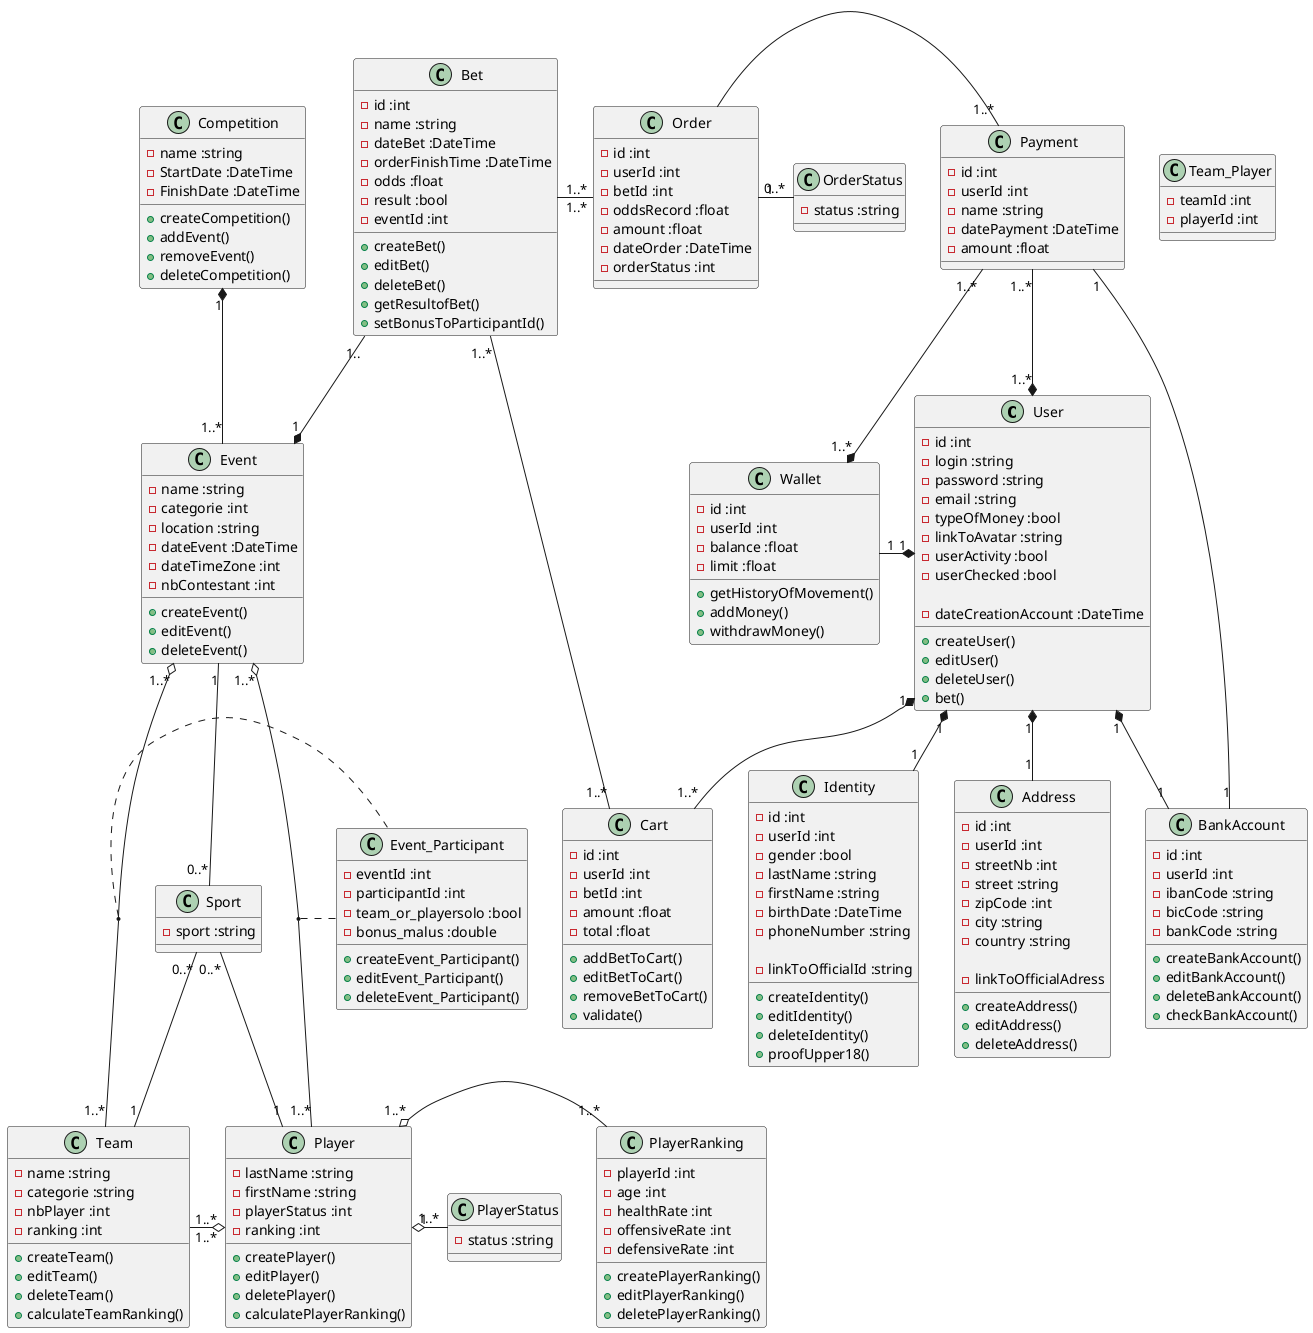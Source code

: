 @startuml parisportif

class User {
    - id :int
    - login :string
    - password :string
    - email :string
    - typeOfMoney :bool
    - linkToAvatar :string
    - userActivity :bool
    - userChecked :bool

    - dateCreationAccount :DateTime

    + createUser()
    + editUser()
    + deleteUser()
    + bet()
}

class Identity {
    - id :int
    - userId :int
    - gender :bool
    - lastName :string
    - firstName :string
    - birthDate :DateTime
    - phoneNumber :string

    - linkToOfficialId :string

    + createIdentity()
    + editIdentity()
    + deleteIdentity()
    + proofUpper18()
}

class Address {
    - id :int
    - userId :int
    - streetNb :int
    - street :string
    - zipCode :int
    - city :string
    - country :string

    - linkToOfficialAdress 

    + createAddress()
    + editAddress()
    + deleteAddress()
}

class Wallet {
    - id :int
    - userId :int
    - balance :float
    - limit :float

    + getHistoryOfMovement()
    + addMoney()
    + withdrawMoney()
}


class BankAccount {
    - id :int
    - userId :int
    - ibanCode :string
    - bicCode :string
    - bankCode :string

    + createBankAccount()
    + editBankAccount()
    + deleteBankAccount()
    + checkBankAccount()
}


class Cart {
    - id :int
    - userId :int
    - betId :int
    - amount :float
    - total :float

    + addBetToCart()
    + editBetToCart()
    + removeBetToCart()
    + validate()
}


class Order {
    - id :int
    - userId :int
    - betId :int
    - oddsRecord :float
    - amount :float
    - dateOrder :DateTime
    - orderStatus :int
}

class OrderStatus {
    - status :string
}

class Bet {
    - id :int
    - name :string
    - dateBet :DateTime
    - orderFinishTime :DateTime
    - odds :float
    - result :bool
    - eventId :int

    + createBet()
    + editBet()
    + deleteBet()
    + getResultofBet()
    + setBonusToParticipantId()
}


class Payment {
    - id :int
    - userId :int
    - name :string
    - datePayment :DateTime
    - amount :float
}
 

class Event {
    - name :string
    - categorie :int
    - location :string
    - dateEvent :DateTime
    - dateTimeZone :int
    - nbContestant :int

    + createEvent()
    + editEvent()
    + deleteEvent()
}


class Sport {
    - sport :string
}


class Event_Participant {
    - eventId :int
    - participantId :int
    - team_or_playersolo :bool
    - bonus_malus :double

    + createEvent_Participant()
    + editEvent_Participant()
    + deleteEvent_Participant()
}

class Team {
    - name :string
    - categorie :string
    - nbPlayer :int
    - ranking :int

    + createTeam()
    + editTeam()
    + deleteTeam()
    + calculateTeamRanking()
}

class Player {
    - lastName :string
    - firstName :string
    - playerStatus :int
    - ranking :int

    + createPlayer()
    + editPlayer()
    + deletePlayer()
    + calculatePlayerRanking()
}

class PlayerRanking {
    - playerId :int
    - age :int
    - healthRate :int
    - offensiveRate :int
    - defensiveRate :int

    + createPlayerRanking()
    + editPlayerRanking()
    + deletePlayerRanking()
}

class PlayerStatus {
    - status :string
}

class Team_Player {
    - teamId :int
    - playerId :int
}

class Competition {
    - name :string
    - StartDate :DateTime
    - FinishDate :DateTime

    + createCompetition()
    + addEvent()
    + removeEvent()
    + deleteCompetition()
}

User "1" *-- "1" Address
User "1" *-- "1" Identity
User "1" *-left- "1" Wallet
User "1" *-- "1..*" Cart
User "1" *-- "1" BankAccount
User "1..*" *-- "1..*" Payment

Payment "1..*" -down-* "1..*" Wallet
Payment "1..*" -left- "Order"
Payment "1" -- "1"BankAccount

Cart "1..*" -up- "1..*" Bet

Bet "1..*" -right- "1..*" Order

Order "1" -right-  "0..*" OrderStatus



Event "1" *-up- "1.." Bet
Event "1..*" -up-* "1" Competition
Event "1" -- "0..*" Sport
Team "1" -up- "0..*" Sport
Player "1" -up- "0..*" Sport

Event "1..*" o-- "1..*" Team
(Event, Team) .. Event_Participant
Event "1..*" o-- "1..*" Player
(Event, Player) .left. Event_Participant

Player "1..*" o-left- "1..*" Team
Player "1..*" o-right- "1..*" PlayerRanking
Player "1" o-right- "1..*" PlayerStatus


@enduml

